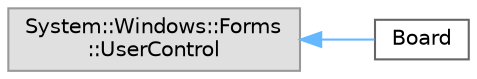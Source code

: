 digraph "类继承关系图"
{
 // LATEX_PDF_SIZE
  bgcolor="transparent";
  edge [fontname=Helvetica,fontsize=10,labelfontname=Helvetica,labelfontsize=10];
  node [fontname=Helvetica,fontsize=10,shape=box,height=0.2,width=0.4];
  rankdir="LR";
  Node0 [id="Node000000",label="System::Windows::Forms\l::UserControl",height=0.2,width=0.4,color="grey60", fillcolor="#E0E0E0", style="filled",tooltip=" "];
  Node0 -> Node1 [id="edge6650_Node000000_Node000001",dir="back",color="steelblue1",style="solid",tooltip=" "];
  Node1 [id="Node000001",label="Board",height=0.2,width=0.4,color="grey40", fillcolor="white", style="filled",URL="$class_board.html",tooltip=" "];
}
